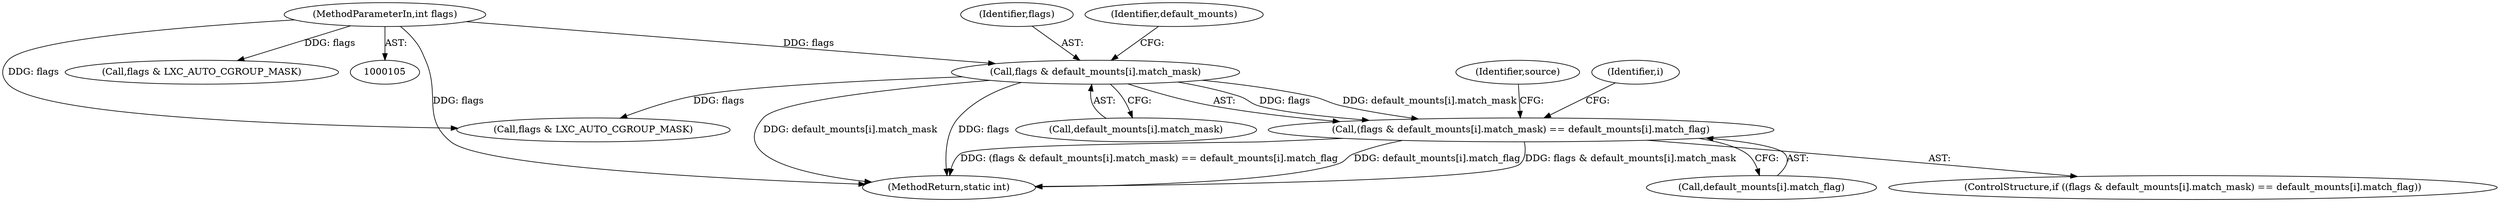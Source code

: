 digraph "0_lxc_592fd47a6245508b79fe6ac819fe6d3b2c1289be_3@array" {
"1000126" [label="(Call,(flags & default_mounts[i].match_mask) == default_mounts[i].match_flag)"];
"1000127" [label="(Call,flags & default_mounts[i].match_mask)"];
"1000107" [label="(MethodParameterIn,int flags)"];
"1000129" [label="(Call,default_mounts[i].match_mask)"];
"1000128" [label="(Identifier,flags)"];
"1000134" [label="(Call,default_mounts[i].match_flag)"];
"1000125" [label="(ControlStructure,if ((flags & default_mounts[i].match_mask) == default_mounts[i].match_flag))"];
"1000126" [label="(Call,(flags & default_mounts[i].match_mask) == default_mounts[i].match_flag)"];
"1000409" [label="(MethodReturn,static int)"];
"1000142" [label="(Identifier,source)"];
"1000123" [label="(Identifier,i)"];
"1000107" [label="(MethodParameterIn,int flags)"];
"1000315" [label="(Call,flags & LXC_AUTO_CGROUP_MASK)"];
"1000127" [label="(Call,flags & default_mounts[i].match_mask)"];
"1000136" [label="(Identifier,default_mounts)"];
"1000322" [label="(Call,flags & LXC_AUTO_CGROUP_MASK)"];
"1000126" -> "1000125"  [label="AST: "];
"1000126" -> "1000134"  [label="CFG: "];
"1000127" -> "1000126"  [label="AST: "];
"1000134" -> "1000126"  [label="AST: "];
"1000142" -> "1000126"  [label="CFG: "];
"1000123" -> "1000126"  [label="CFG: "];
"1000126" -> "1000409"  [label="DDG: (flags & default_mounts[i].match_mask) == default_mounts[i].match_flag"];
"1000126" -> "1000409"  [label="DDG: default_mounts[i].match_flag"];
"1000126" -> "1000409"  [label="DDG: flags & default_mounts[i].match_mask"];
"1000127" -> "1000126"  [label="DDG: flags"];
"1000127" -> "1000126"  [label="DDG: default_mounts[i].match_mask"];
"1000127" -> "1000129"  [label="CFG: "];
"1000128" -> "1000127"  [label="AST: "];
"1000129" -> "1000127"  [label="AST: "];
"1000136" -> "1000127"  [label="CFG: "];
"1000127" -> "1000409"  [label="DDG: default_mounts[i].match_mask"];
"1000127" -> "1000409"  [label="DDG: flags"];
"1000107" -> "1000127"  [label="DDG: flags"];
"1000127" -> "1000315"  [label="DDG: flags"];
"1000107" -> "1000105"  [label="AST: "];
"1000107" -> "1000409"  [label="DDG: flags"];
"1000107" -> "1000315"  [label="DDG: flags"];
"1000107" -> "1000322"  [label="DDG: flags"];
}
